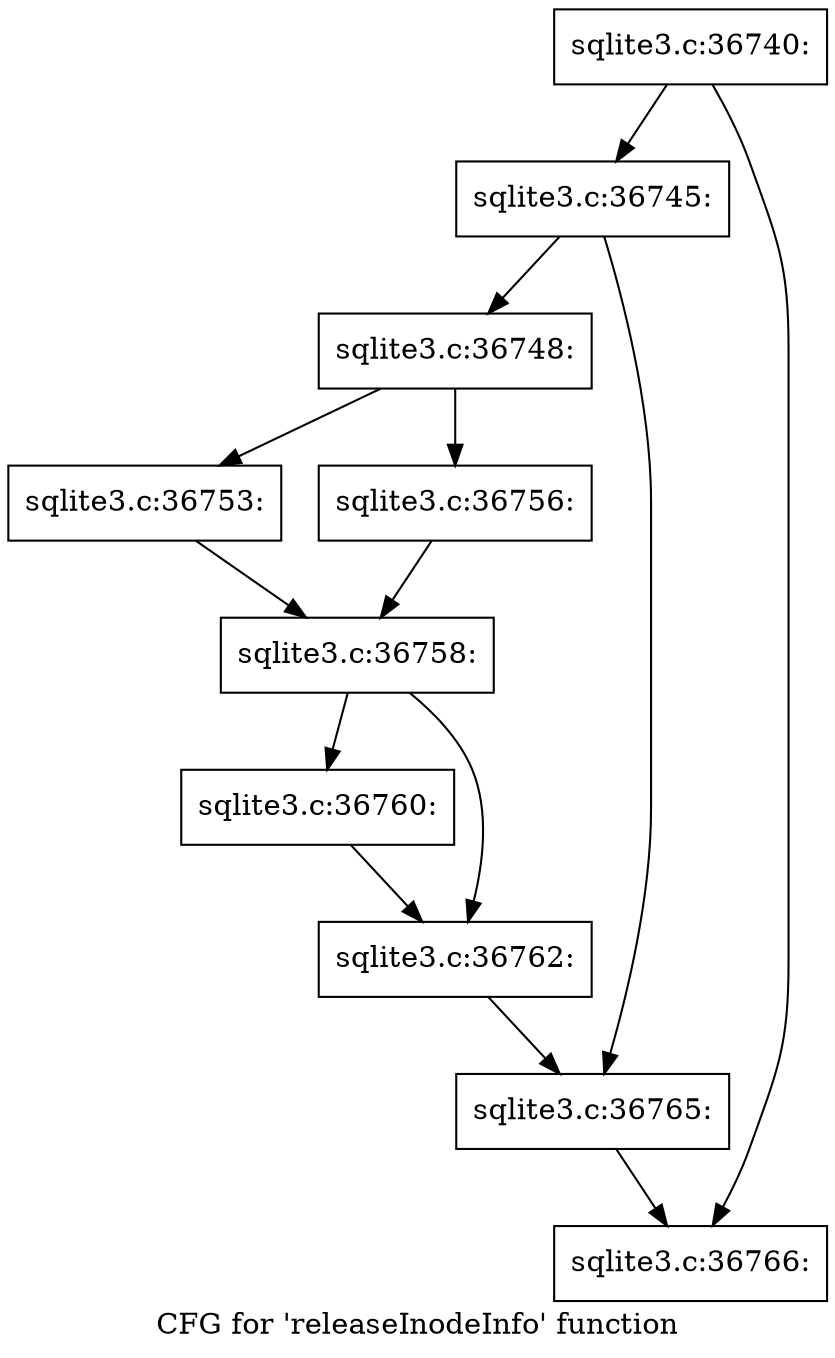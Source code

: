 digraph "CFG for 'releaseInodeInfo' function" {
	label="CFG for 'releaseInodeInfo' function";

	Node0x55c0f706f3c0 [shape=record,label="{sqlite3.c:36740:}"];
	Node0x55c0f706f3c0 -> Node0x55c0f7070fd0;
	Node0x55c0f706f3c0 -> Node0x55c0f706f960;
	Node0x55c0f7070fd0 [shape=record,label="{sqlite3.c:36745:}"];
	Node0x55c0f7070fd0 -> Node0x55c0f7071e10;
	Node0x55c0f7070fd0 -> Node0x55c0f7071e60;
	Node0x55c0f7071e10 [shape=record,label="{sqlite3.c:36748:}"];
	Node0x55c0f7071e10 -> Node0x55c0f5707410;
	Node0x55c0f7071e10 -> Node0x55c0f70730a0;
	Node0x55c0f5707410 [shape=record,label="{sqlite3.c:36753:}"];
	Node0x55c0f5707410 -> Node0x55c0f7072c80;
	Node0x55c0f70730a0 [shape=record,label="{sqlite3.c:36756:}"];
	Node0x55c0f70730a0 -> Node0x55c0f7072c80;
	Node0x55c0f7072c80 [shape=record,label="{sqlite3.c:36758:}"];
	Node0x55c0f7072c80 -> Node0x55c0f5702980;
	Node0x55c0f7072c80 -> Node0x55c0f7073c70;
	Node0x55c0f5702980 [shape=record,label="{sqlite3.c:36760:}"];
	Node0x55c0f5702980 -> Node0x55c0f7073c70;
	Node0x55c0f7073c70 [shape=record,label="{sqlite3.c:36762:}"];
	Node0x55c0f7073c70 -> Node0x55c0f7071e60;
	Node0x55c0f7071e60 [shape=record,label="{sqlite3.c:36765:}"];
	Node0x55c0f7071e60 -> Node0x55c0f706f960;
	Node0x55c0f706f960 [shape=record,label="{sqlite3.c:36766:}"];
}
